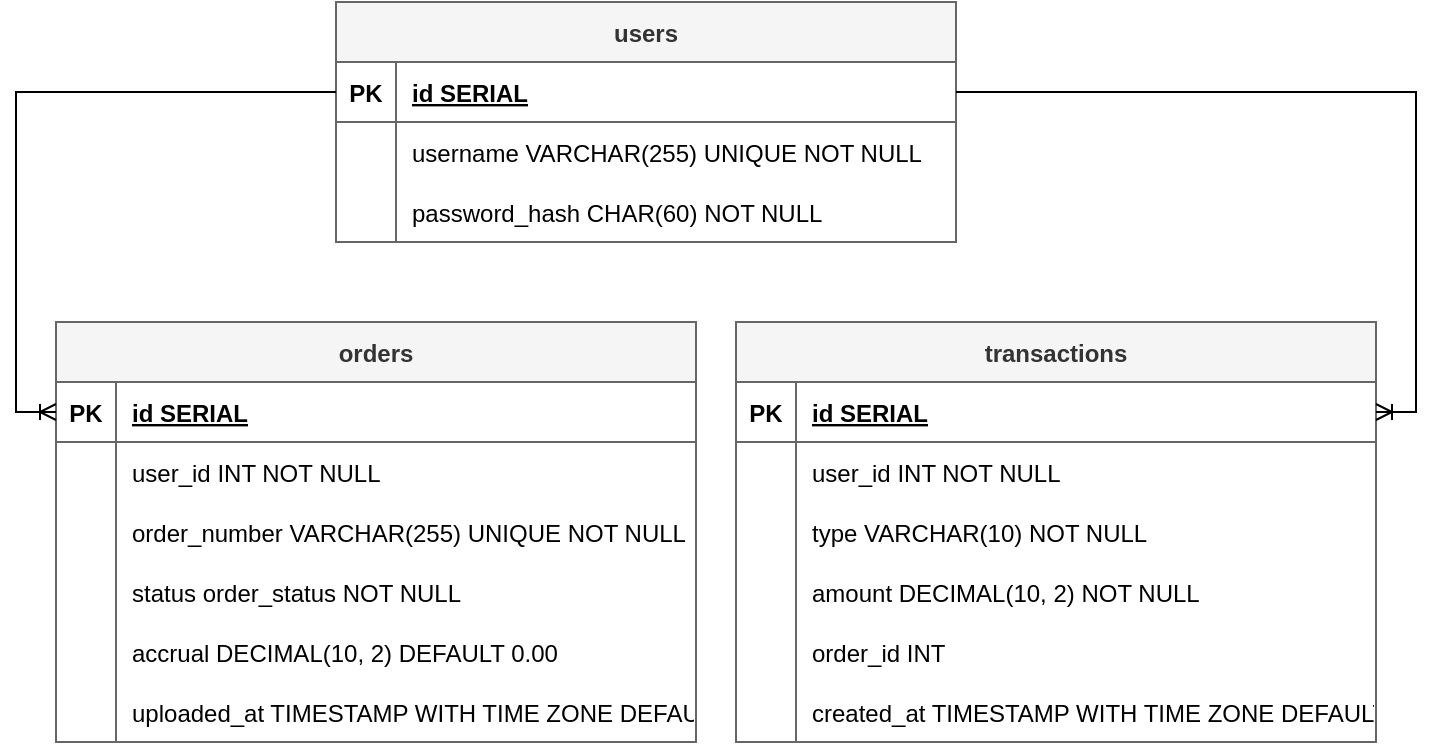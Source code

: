 <mxfile version="24.3.1" type="device">
  <diagram name="Page-1" id="hZ7zdn2Hk6_KnRMQUsIg">
    <mxGraphModel dx="1242" dy="826" grid="1" gridSize="10" guides="1" tooltips="1" connect="1" arrows="1" fold="1" page="1" pageScale="1" pageWidth="1169" pageHeight="827" math="0" shadow="0">
      <root>
        <mxCell id="0" />
        <mxCell id="1" parent="0" />
        <mxCell id="DQyCORrDxSJZEMfWhAc6-159" value="users" style="shape=table;startSize=30;container=1;collapsible=1;childLayout=tableLayout;fixedRows=1;rowLines=0;fontStyle=1;align=center;resizeLast=1;fillColor=#f5f5f5;fontColor=#333333;strokeColor=#666666;" vertex="1" parent="1">
          <mxGeometry x="400" y="80" width="310" height="120" as="geometry" />
        </mxCell>
        <mxCell id="DQyCORrDxSJZEMfWhAc6-160" value="" style="shape=tableRow;horizontal=0;startSize=0;swimlaneHead=0;swimlaneBody=0;fillColor=none;collapsible=0;dropTarget=0;points=[[0,0.5],[1,0.5]];portConstraint=eastwest;strokeColor=inherit;top=0;left=0;right=0;bottom=1;" vertex="1" parent="DQyCORrDxSJZEMfWhAc6-159">
          <mxGeometry y="30" width="310" height="30" as="geometry" />
        </mxCell>
        <mxCell id="DQyCORrDxSJZEMfWhAc6-161" value="PK" style="shape=partialRectangle;overflow=hidden;connectable=0;fillColor=none;strokeColor=inherit;top=0;left=0;bottom=0;right=0;fontStyle=1;" vertex="1" parent="DQyCORrDxSJZEMfWhAc6-160">
          <mxGeometry width="30" height="30" as="geometry">
            <mxRectangle width="30" height="30" as="alternateBounds" />
          </mxGeometry>
        </mxCell>
        <mxCell id="DQyCORrDxSJZEMfWhAc6-162" value="id SERIAL " style="shape=partialRectangle;overflow=hidden;connectable=0;fillColor=none;align=left;strokeColor=inherit;top=0;left=0;bottom=0;right=0;spacingLeft=6;fontStyle=5;" vertex="1" parent="DQyCORrDxSJZEMfWhAc6-160">
          <mxGeometry x="30" width="280" height="30" as="geometry">
            <mxRectangle width="280" height="30" as="alternateBounds" />
          </mxGeometry>
        </mxCell>
        <mxCell id="DQyCORrDxSJZEMfWhAc6-163" value="" style="shape=tableRow;horizontal=0;startSize=0;swimlaneHead=0;swimlaneBody=0;fillColor=none;collapsible=0;dropTarget=0;points=[[0,0.5],[1,0.5]];portConstraint=eastwest;strokeColor=inherit;top=0;left=0;right=0;bottom=0;" vertex="1" parent="DQyCORrDxSJZEMfWhAc6-159">
          <mxGeometry y="60" width="310" height="30" as="geometry" />
        </mxCell>
        <mxCell id="DQyCORrDxSJZEMfWhAc6-164" value="" style="shape=partialRectangle;overflow=hidden;connectable=0;fillColor=none;strokeColor=inherit;top=0;left=0;bottom=0;right=0;" vertex="1" parent="DQyCORrDxSJZEMfWhAc6-163">
          <mxGeometry width="30" height="30" as="geometry">
            <mxRectangle width="30" height="30" as="alternateBounds" />
          </mxGeometry>
        </mxCell>
        <mxCell id="DQyCORrDxSJZEMfWhAc6-165" value="username VARCHAR(255) UNIQUE NOT NULL" style="shape=partialRectangle;overflow=hidden;connectable=0;fillColor=none;align=left;strokeColor=inherit;top=0;left=0;bottom=0;right=0;spacingLeft=6;" vertex="1" parent="DQyCORrDxSJZEMfWhAc6-163">
          <mxGeometry x="30" width="280" height="30" as="geometry">
            <mxRectangle width="280" height="30" as="alternateBounds" />
          </mxGeometry>
        </mxCell>
        <mxCell id="DQyCORrDxSJZEMfWhAc6-166" value="" style="shape=tableRow;horizontal=0;startSize=0;swimlaneHead=0;swimlaneBody=0;fillColor=none;collapsible=0;dropTarget=0;points=[[0,0.5],[1,0.5]];portConstraint=eastwest;strokeColor=inherit;top=0;left=0;right=0;bottom=0;" vertex="1" parent="DQyCORrDxSJZEMfWhAc6-159">
          <mxGeometry y="90" width="310" height="30" as="geometry" />
        </mxCell>
        <mxCell id="DQyCORrDxSJZEMfWhAc6-167" value="" style="shape=partialRectangle;overflow=hidden;connectable=0;fillColor=none;strokeColor=inherit;top=0;left=0;bottom=0;right=0;" vertex="1" parent="DQyCORrDxSJZEMfWhAc6-166">
          <mxGeometry width="30" height="30" as="geometry">
            <mxRectangle width="30" height="30" as="alternateBounds" />
          </mxGeometry>
        </mxCell>
        <mxCell id="DQyCORrDxSJZEMfWhAc6-168" value="password_hash CHAR(60) NOT NULL" style="shape=partialRectangle;overflow=hidden;connectable=0;fillColor=none;align=left;strokeColor=inherit;top=0;left=0;bottom=0;right=0;spacingLeft=6;" vertex="1" parent="DQyCORrDxSJZEMfWhAc6-166">
          <mxGeometry x="30" width="280" height="30" as="geometry">
            <mxRectangle width="280" height="30" as="alternateBounds" />
          </mxGeometry>
        </mxCell>
        <mxCell id="DQyCORrDxSJZEMfWhAc6-169" value="orders" style="shape=table;startSize=30;container=1;collapsible=1;childLayout=tableLayout;fixedRows=1;rowLines=0;fontStyle=1;align=center;resizeLast=1;fillColor=#f5f5f5;fontColor=#333333;strokeColor=#666666;" vertex="1" parent="1">
          <mxGeometry x="260" y="240" width="320" height="210" as="geometry" />
        </mxCell>
        <mxCell id="DQyCORrDxSJZEMfWhAc6-170" value="" style="shape=tableRow;horizontal=0;startSize=0;swimlaneHead=0;swimlaneBody=0;fillColor=none;collapsible=0;dropTarget=0;points=[[0,0.5],[1,0.5]];portConstraint=eastwest;strokeColor=inherit;top=0;left=0;right=0;bottom=1;" vertex="1" parent="DQyCORrDxSJZEMfWhAc6-169">
          <mxGeometry y="30" width="320" height="30" as="geometry" />
        </mxCell>
        <mxCell id="DQyCORrDxSJZEMfWhAc6-171" value="PK" style="shape=partialRectangle;overflow=hidden;connectable=0;fillColor=none;strokeColor=inherit;top=0;left=0;bottom=0;right=0;fontStyle=1;" vertex="1" parent="DQyCORrDxSJZEMfWhAc6-170">
          <mxGeometry width="30" height="30" as="geometry">
            <mxRectangle width="30" height="30" as="alternateBounds" />
          </mxGeometry>
        </mxCell>
        <mxCell id="DQyCORrDxSJZEMfWhAc6-172" value="id SERIAL " style="shape=partialRectangle;overflow=hidden;connectable=0;fillColor=none;align=left;strokeColor=inherit;top=0;left=0;bottom=0;right=0;spacingLeft=6;fontStyle=5;" vertex="1" parent="DQyCORrDxSJZEMfWhAc6-170">
          <mxGeometry x="30" width="290" height="30" as="geometry">
            <mxRectangle width="290" height="30" as="alternateBounds" />
          </mxGeometry>
        </mxCell>
        <mxCell id="DQyCORrDxSJZEMfWhAc6-173" value="" style="shape=tableRow;horizontal=0;startSize=0;swimlaneHead=0;swimlaneBody=0;fillColor=none;collapsible=0;dropTarget=0;points=[[0,0.5],[1,0.5]];portConstraint=eastwest;strokeColor=inherit;top=0;left=0;right=0;bottom=0;" vertex="1" parent="DQyCORrDxSJZEMfWhAc6-169">
          <mxGeometry y="60" width="320" height="30" as="geometry" />
        </mxCell>
        <mxCell id="DQyCORrDxSJZEMfWhAc6-174" value="" style="shape=partialRectangle;overflow=hidden;connectable=0;fillColor=none;strokeColor=inherit;top=0;left=0;bottom=0;right=0;" vertex="1" parent="DQyCORrDxSJZEMfWhAc6-173">
          <mxGeometry width="30" height="30" as="geometry">
            <mxRectangle width="30" height="30" as="alternateBounds" />
          </mxGeometry>
        </mxCell>
        <mxCell id="DQyCORrDxSJZEMfWhAc6-175" value="user_id INT NOT NULL" style="shape=partialRectangle;overflow=hidden;connectable=0;fillColor=none;align=left;strokeColor=inherit;top=0;left=0;bottom=0;right=0;spacingLeft=6;" vertex="1" parent="DQyCORrDxSJZEMfWhAc6-173">
          <mxGeometry x="30" width="290" height="30" as="geometry">
            <mxRectangle width="290" height="30" as="alternateBounds" />
          </mxGeometry>
        </mxCell>
        <mxCell id="DQyCORrDxSJZEMfWhAc6-176" value="" style="shape=tableRow;horizontal=0;startSize=0;swimlaneHead=0;swimlaneBody=0;fillColor=none;collapsible=0;dropTarget=0;points=[[0,0.5],[1,0.5]];portConstraint=eastwest;strokeColor=inherit;top=0;left=0;right=0;bottom=0;" vertex="1" parent="DQyCORrDxSJZEMfWhAc6-169">
          <mxGeometry y="90" width="320" height="30" as="geometry" />
        </mxCell>
        <mxCell id="DQyCORrDxSJZEMfWhAc6-177" value="" style="shape=partialRectangle;overflow=hidden;connectable=0;fillColor=none;strokeColor=inherit;top=0;left=0;bottom=0;right=0;" vertex="1" parent="DQyCORrDxSJZEMfWhAc6-176">
          <mxGeometry width="30" height="30" as="geometry">
            <mxRectangle width="30" height="30" as="alternateBounds" />
          </mxGeometry>
        </mxCell>
        <mxCell id="DQyCORrDxSJZEMfWhAc6-178" value="order_number VARCHAR(255) UNIQUE NOT NULL" style="shape=partialRectangle;overflow=hidden;connectable=0;fillColor=none;align=left;strokeColor=inherit;top=0;left=0;bottom=0;right=0;spacingLeft=6;" vertex="1" parent="DQyCORrDxSJZEMfWhAc6-176">
          <mxGeometry x="30" width="290" height="30" as="geometry">
            <mxRectangle width="290" height="30" as="alternateBounds" />
          </mxGeometry>
        </mxCell>
        <mxCell id="DQyCORrDxSJZEMfWhAc6-179" value="" style="shape=tableRow;horizontal=0;startSize=0;swimlaneHead=0;swimlaneBody=0;fillColor=none;collapsible=0;dropTarget=0;points=[[0,0.5],[1,0.5]];portConstraint=eastwest;strokeColor=inherit;top=0;left=0;right=0;bottom=0;" vertex="1" parent="DQyCORrDxSJZEMfWhAc6-169">
          <mxGeometry y="120" width="320" height="30" as="geometry" />
        </mxCell>
        <mxCell id="DQyCORrDxSJZEMfWhAc6-180" value="" style="shape=partialRectangle;overflow=hidden;connectable=0;fillColor=none;strokeColor=inherit;top=0;left=0;bottom=0;right=0;" vertex="1" parent="DQyCORrDxSJZEMfWhAc6-179">
          <mxGeometry width="30" height="30" as="geometry">
            <mxRectangle width="30" height="30" as="alternateBounds" />
          </mxGeometry>
        </mxCell>
        <mxCell id="DQyCORrDxSJZEMfWhAc6-181" value="status order_status NOT NULL" style="shape=partialRectangle;overflow=hidden;connectable=0;fillColor=none;align=left;strokeColor=inherit;top=0;left=0;bottom=0;right=0;spacingLeft=6;" vertex="1" parent="DQyCORrDxSJZEMfWhAc6-179">
          <mxGeometry x="30" width="290" height="30" as="geometry">
            <mxRectangle width="290" height="30" as="alternateBounds" />
          </mxGeometry>
        </mxCell>
        <mxCell id="DQyCORrDxSJZEMfWhAc6-182" value="" style="shape=tableRow;horizontal=0;startSize=0;swimlaneHead=0;swimlaneBody=0;fillColor=none;collapsible=0;dropTarget=0;points=[[0,0.5],[1,0.5]];portConstraint=eastwest;strokeColor=inherit;top=0;left=0;right=0;bottom=0;" vertex="1" parent="DQyCORrDxSJZEMfWhAc6-169">
          <mxGeometry y="150" width="320" height="30" as="geometry" />
        </mxCell>
        <mxCell id="DQyCORrDxSJZEMfWhAc6-183" value="" style="shape=partialRectangle;overflow=hidden;connectable=0;fillColor=none;strokeColor=inherit;top=0;left=0;bottom=0;right=0;" vertex="1" parent="DQyCORrDxSJZEMfWhAc6-182">
          <mxGeometry width="30" height="30" as="geometry">
            <mxRectangle width="30" height="30" as="alternateBounds" />
          </mxGeometry>
        </mxCell>
        <mxCell id="DQyCORrDxSJZEMfWhAc6-184" value="accrual DECIMAL(10, 2) DEFAULT 0.00" style="shape=partialRectangle;overflow=hidden;connectable=0;fillColor=none;align=left;strokeColor=inherit;top=0;left=0;bottom=0;right=0;spacingLeft=6;" vertex="1" parent="DQyCORrDxSJZEMfWhAc6-182">
          <mxGeometry x="30" width="290" height="30" as="geometry">
            <mxRectangle width="290" height="30" as="alternateBounds" />
          </mxGeometry>
        </mxCell>
        <mxCell id="DQyCORrDxSJZEMfWhAc6-185" value="" style="shape=tableRow;horizontal=0;startSize=0;swimlaneHead=0;swimlaneBody=0;fillColor=none;collapsible=0;dropTarget=0;points=[[0,0.5],[1,0.5]];portConstraint=eastwest;strokeColor=inherit;top=0;left=0;right=0;bottom=0;" vertex="1" parent="DQyCORrDxSJZEMfWhAc6-169">
          <mxGeometry y="180" width="320" height="30" as="geometry" />
        </mxCell>
        <mxCell id="DQyCORrDxSJZEMfWhAc6-186" value="" style="shape=partialRectangle;overflow=hidden;connectable=0;fillColor=none;strokeColor=inherit;top=0;left=0;bottom=0;right=0;" vertex="1" parent="DQyCORrDxSJZEMfWhAc6-185">
          <mxGeometry width="30" height="30" as="geometry">
            <mxRectangle width="30" height="30" as="alternateBounds" />
          </mxGeometry>
        </mxCell>
        <mxCell id="DQyCORrDxSJZEMfWhAc6-187" value="uploaded_at TIMESTAMP WITH TIME ZONE DEFAULT CURRENT_TIMESTAMP" style="shape=partialRectangle;overflow=hidden;connectable=0;fillColor=none;align=left;strokeColor=inherit;top=0;left=0;bottom=0;right=0;spacingLeft=6;" vertex="1" parent="DQyCORrDxSJZEMfWhAc6-185">
          <mxGeometry x="30" width="290" height="30" as="geometry">
            <mxRectangle width="290" height="30" as="alternateBounds" />
          </mxGeometry>
        </mxCell>
        <mxCell id="DQyCORrDxSJZEMfWhAc6-188" value="transactions" style="shape=table;startSize=30;container=1;collapsible=1;childLayout=tableLayout;fixedRows=1;rowLines=0;fontStyle=1;align=center;resizeLast=1;fillColor=#f5f5f5;fontColor=#333333;strokeColor=#666666;" vertex="1" parent="1">
          <mxGeometry x="600" y="240" width="320" height="210" as="geometry" />
        </mxCell>
        <mxCell id="DQyCORrDxSJZEMfWhAc6-189" value="" style="shape=tableRow;horizontal=0;startSize=0;swimlaneHead=0;swimlaneBody=0;fillColor=none;collapsible=0;dropTarget=0;points=[[0,0.5],[1,0.5]];portConstraint=eastwest;strokeColor=inherit;top=0;left=0;right=0;bottom=1;" vertex="1" parent="DQyCORrDxSJZEMfWhAc6-188">
          <mxGeometry y="30" width="320" height="30" as="geometry" />
        </mxCell>
        <mxCell id="DQyCORrDxSJZEMfWhAc6-190" value="PK" style="shape=partialRectangle;overflow=hidden;connectable=0;fillColor=none;strokeColor=inherit;top=0;left=0;bottom=0;right=0;fontStyle=1;" vertex="1" parent="DQyCORrDxSJZEMfWhAc6-189">
          <mxGeometry width="30" height="30" as="geometry">
            <mxRectangle width="30" height="30" as="alternateBounds" />
          </mxGeometry>
        </mxCell>
        <mxCell id="DQyCORrDxSJZEMfWhAc6-191" value="id SERIAL " style="shape=partialRectangle;overflow=hidden;connectable=0;fillColor=none;align=left;strokeColor=inherit;top=0;left=0;bottom=0;right=0;spacingLeft=6;fontStyle=5;" vertex="1" parent="DQyCORrDxSJZEMfWhAc6-189">
          <mxGeometry x="30" width="290" height="30" as="geometry">
            <mxRectangle width="290" height="30" as="alternateBounds" />
          </mxGeometry>
        </mxCell>
        <mxCell id="DQyCORrDxSJZEMfWhAc6-192" value="" style="shape=tableRow;horizontal=0;startSize=0;swimlaneHead=0;swimlaneBody=0;fillColor=none;collapsible=0;dropTarget=0;points=[[0,0.5],[1,0.5]];portConstraint=eastwest;strokeColor=inherit;top=0;left=0;right=0;bottom=0;" vertex="1" parent="DQyCORrDxSJZEMfWhAc6-188">
          <mxGeometry y="60" width="320" height="30" as="geometry" />
        </mxCell>
        <mxCell id="DQyCORrDxSJZEMfWhAc6-193" value="" style="shape=partialRectangle;overflow=hidden;connectable=0;fillColor=none;strokeColor=inherit;top=0;left=0;bottom=0;right=0;" vertex="1" parent="DQyCORrDxSJZEMfWhAc6-192">
          <mxGeometry width="30" height="30" as="geometry">
            <mxRectangle width="30" height="30" as="alternateBounds" />
          </mxGeometry>
        </mxCell>
        <mxCell id="DQyCORrDxSJZEMfWhAc6-194" value="user_id INT NOT NULL" style="shape=partialRectangle;overflow=hidden;connectable=0;fillColor=none;align=left;strokeColor=inherit;top=0;left=0;bottom=0;right=0;spacingLeft=6;" vertex="1" parent="DQyCORrDxSJZEMfWhAc6-192">
          <mxGeometry x="30" width="290" height="30" as="geometry">
            <mxRectangle width="290" height="30" as="alternateBounds" />
          </mxGeometry>
        </mxCell>
        <mxCell id="DQyCORrDxSJZEMfWhAc6-195" value="" style="shape=tableRow;horizontal=0;startSize=0;swimlaneHead=0;swimlaneBody=0;fillColor=none;collapsible=0;dropTarget=0;points=[[0,0.5],[1,0.5]];portConstraint=eastwest;strokeColor=inherit;top=0;left=0;right=0;bottom=0;" vertex="1" parent="DQyCORrDxSJZEMfWhAc6-188">
          <mxGeometry y="90" width="320" height="30" as="geometry" />
        </mxCell>
        <mxCell id="DQyCORrDxSJZEMfWhAc6-196" value="" style="shape=partialRectangle;overflow=hidden;connectable=0;fillColor=none;strokeColor=inherit;top=0;left=0;bottom=0;right=0;" vertex="1" parent="DQyCORrDxSJZEMfWhAc6-195">
          <mxGeometry width="30" height="30" as="geometry">
            <mxRectangle width="30" height="30" as="alternateBounds" />
          </mxGeometry>
        </mxCell>
        <mxCell id="DQyCORrDxSJZEMfWhAc6-197" value="type VARCHAR(10) NOT NULL" style="shape=partialRectangle;overflow=hidden;connectable=0;fillColor=none;align=left;strokeColor=inherit;top=0;left=0;bottom=0;right=0;spacingLeft=6;" vertex="1" parent="DQyCORrDxSJZEMfWhAc6-195">
          <mxGeometry x="30" width="290" height="30" as="geometry">
            <mxRectangle width="290" height="30" as="alternateBounds" />
          </mxGeometry>
        </mxCell>
        <mxCell id="DQyCORrDxSJZEMfWhAc6-198" value="" style="shape=tableRow;horizontal=0;startSize=0;swimlaneHead=0;swimlaneBody=0;fillColor=none;collapsible=0;dropTarget=0;points=[[0,0.5],[1,0.5]];portConstraint=eastwest;strokeColor=inherit;top=0;left=0;right=0;bottom=0;" vertex="1" parent="DQyCORrDxSJZEMfWhAc6-188">
          <mxGeometry y="120" width="320" height="30" as="geometry" />
        </mxCell>
        <mxCell id="DQyCORrDxSJZEMfWhAc6-199" value="" style="shape=partialRectangle;overflow=hidden;connectable=0;fillColor=none;strokeColor=inherit;top=0;left=0;bottom=0;right=0;" vertex="1" parent="DQyCORrDxSJZEMfWhAc6-198">
          <mxGeometry width="30" height="30" as="geometry">
            <mxRectangle width="30" height="30" as="alternateBounds" />
          </mxGeometry>
        </mxCell>
        <mxCell id="DQyCORrDxSJZEMfWhAc6-200" value="amount DECIMAL(10, 2) NOT NULL" style="shape=partialRectangle;overflow=hidden;connectable=0;fillColor=none;align=left;strokeColor=inherit;top=0;left=0;bottom=0;right=0;spacingLeft=6;" vertex="1" parent="DQyCORrDxSJZEMfWhAc6-198">
          <mxGeometry x="30" width="290" height="30" as="geometry">
            <mxRectangle width="290" height="30" as="alternateBounds" />
          </mxGeometry>
        </mxCell>
        <mxCell id="DQyCORrDxSJZEMfWhAc6-201" value="" style="shape=tableRow;horizontal=0;startSize=0;swimlaneHead=0;swimlaneBody=0;fillColor=none;collapsible=0;dropTarget=0;points=[[0,0.5],[1,0.5]];portConstraint=eastwest;strokeColor=inherit;top=0;left=0;right=0;bottom=0;" vertex="1" parent="DQyCORrDxSJZEMfWhAc6-188">
          <mxGeometry y="150" width="320" height="30" as="geometry" />
        </mxCell>
        <mxCell id="DQyCORrDxSJZEMfWhAc6-202" value="" style="shape=partialRectangle;overflow=hidden;connectable=0;fillColor=none;strokeColor=inherit;top=0;left=0;bottom=0;right=0;" vertex="1" parent="DQyCORrDxSJZEMfWhAc6-201">
          <mxGeometry width="30" height="30" as="geometry">
            <mxRectangle width="30" height="30" as="alternateBounds" />
          </mxGeometry>
        </mxCell>
        <mxCell id="DQyCORrDxSJZEMfWhAc6-203" value="order_id INT" style="shape=partialRectangle;overflow=hidden;connectable=0;fillColor=none;align=left;strokeColor=inherit;top=0;left=0;bottom=0;right=0;spacingLeft=6;" vertex="1" parent="DQyCORrDxSJZEMfWhAc6-201">
          <mxGeometry x="30" width="290" height="30" as="geometry">
            <mxRectangle width="290" height="30" as="alternateBounds" />
          </mxGeometry>
        </mxCell>
        <mxCell id="DQyCORrDxSJZEMfWhAc6-204" value="" style="shape=tableRow;horizontal=0;startSize=0;swimlaneHead=0;swimlaneBody=0;fillColor=none;collapsible=0;dropTarget=0;points=[[0,0.5],[1,0.5]];portConstraint=eastwest;strokeColor=inherit;top=0;left=0;right=0;bottom=0;" vertex="1" parent="DQyCORrDxSJZEMfWhAc6-188">
          <mxGeometry y="180" width="320" height="30" as="geometry" />
        </mxCell>
        <mxCell id="DQyCORrDxSJZEMfWhAc6-205" value="" style="shape=partialRectangle;overflow=hidden;connectable=0;fillColor=none;strokeColor=inherit;top=0;left=0;bottom=0;right=0;" vertex="1" parent="DQyCORrDxSJZEMfWhAc6-204">
          <mxGeometry width="30" height="30" as="geometry">
            <mxRectangle width="30" height="30" as="alternateBounds" />
          </mxGeometry>
        </mxCell>
        <mxCell id="DQyCORrDxSJZEMfWhAc6-206" value="created_at TIMESTAMP WITH TIME ZONE DEFAULT CURRENT_TIMESTAMP" style="shape=partialRectangle;overflow=hidden;connectable=0;fillColor=none;align=left;strokeColor=inherit;top=0;left=0;bottom=0;right=0;spacingLeft=6;" vertex="1" parent="DQyCORrDxSJZEMfWhAc6-204">
          <mxGeometry x="30" width="290" height="30" as="geometry">
            <mxRectangle width="290" height="30" as="alternateBounds" />
          </mxGeometry>
        </mxCell>
        <mxCell id="DQyCORrDxSJZEMfWhAc6-207" value="" style="edgeStyle=orthogonalEdgeStyle;fontSize=12;html=1;endArrow=ERoneToMany;rounded=0;exitX=0;exitY=0.5;exitDx=0;exitDy=0;entryX=0;entryY=0.5;entryDx=0;entryDy=0;" edge="1" parent="1" source="DQyCORrDxSJZEMfWhAc6-160" target="DQyCORrDxSJZEMfWhAc6-170">
          <mxGeometry width="100" height="100" relative="1" as="geometry">
            <mxPoint x="90" y="720" as="sourcePoint" />
            <mxPoint x="190" y="620" as="targetPoint" />
            <Array as="points">
              <mxPoint x="240" y="125" />
              <mxPoint x="240" y="285" />
            </Array>
          </mxGeometry>
        </mxCell>
        <mxCell id="DQyCORrDxSJZEMfWhAc6-208" value="" style="edgeStyle=orthogonalEdgeStyle;fontSize=12;html=1;endArrow=ERoneToMany;rounded=0;entryX=1;entryY=0.5;entryDx=0;entryDy=0;exitX=1;exitY=0.5;exitDx=0;exitDy=0;" edge="1" parent="1" source="DQyCORrDxSJZEMfWhAc6-160" target="DQyCORrDxSJZEMfWhAc6-189">
          <mxGeometry width="100" height="100" relative="1" as="geometry">
            <mxPoint x="280" y="750" as="sourcePoint" />
            <mxPoint x="380" y="650" as="targetPoint" />
            <Array as="points">
              <mxPoint x="940" y="125" />
              <mxPoint x="940" y="285" />
            </Array>
          </mxGeometry>
        </mxCell>
      </root>
    </mxGraphModel>
  </diagram>
</mxfile>
